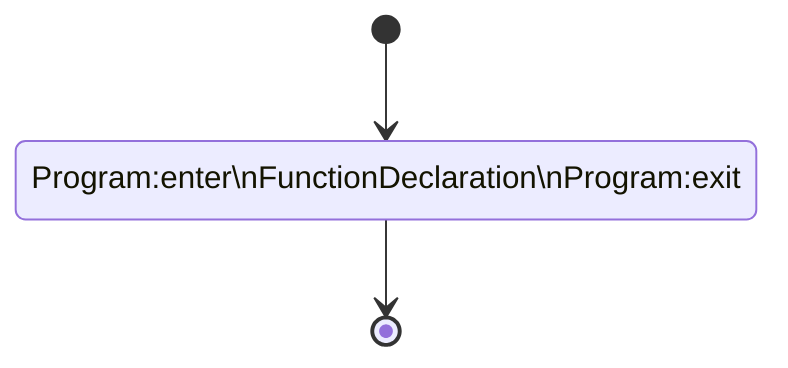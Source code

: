 stateDiagram-v2
classDef common fill: white, stroke: black, text-align: center
s1_1::: common: Program#58;enter\nFunctionDeclaration\nProgram#58;exit
[*] --> s1_1
s1_1 --> [*]